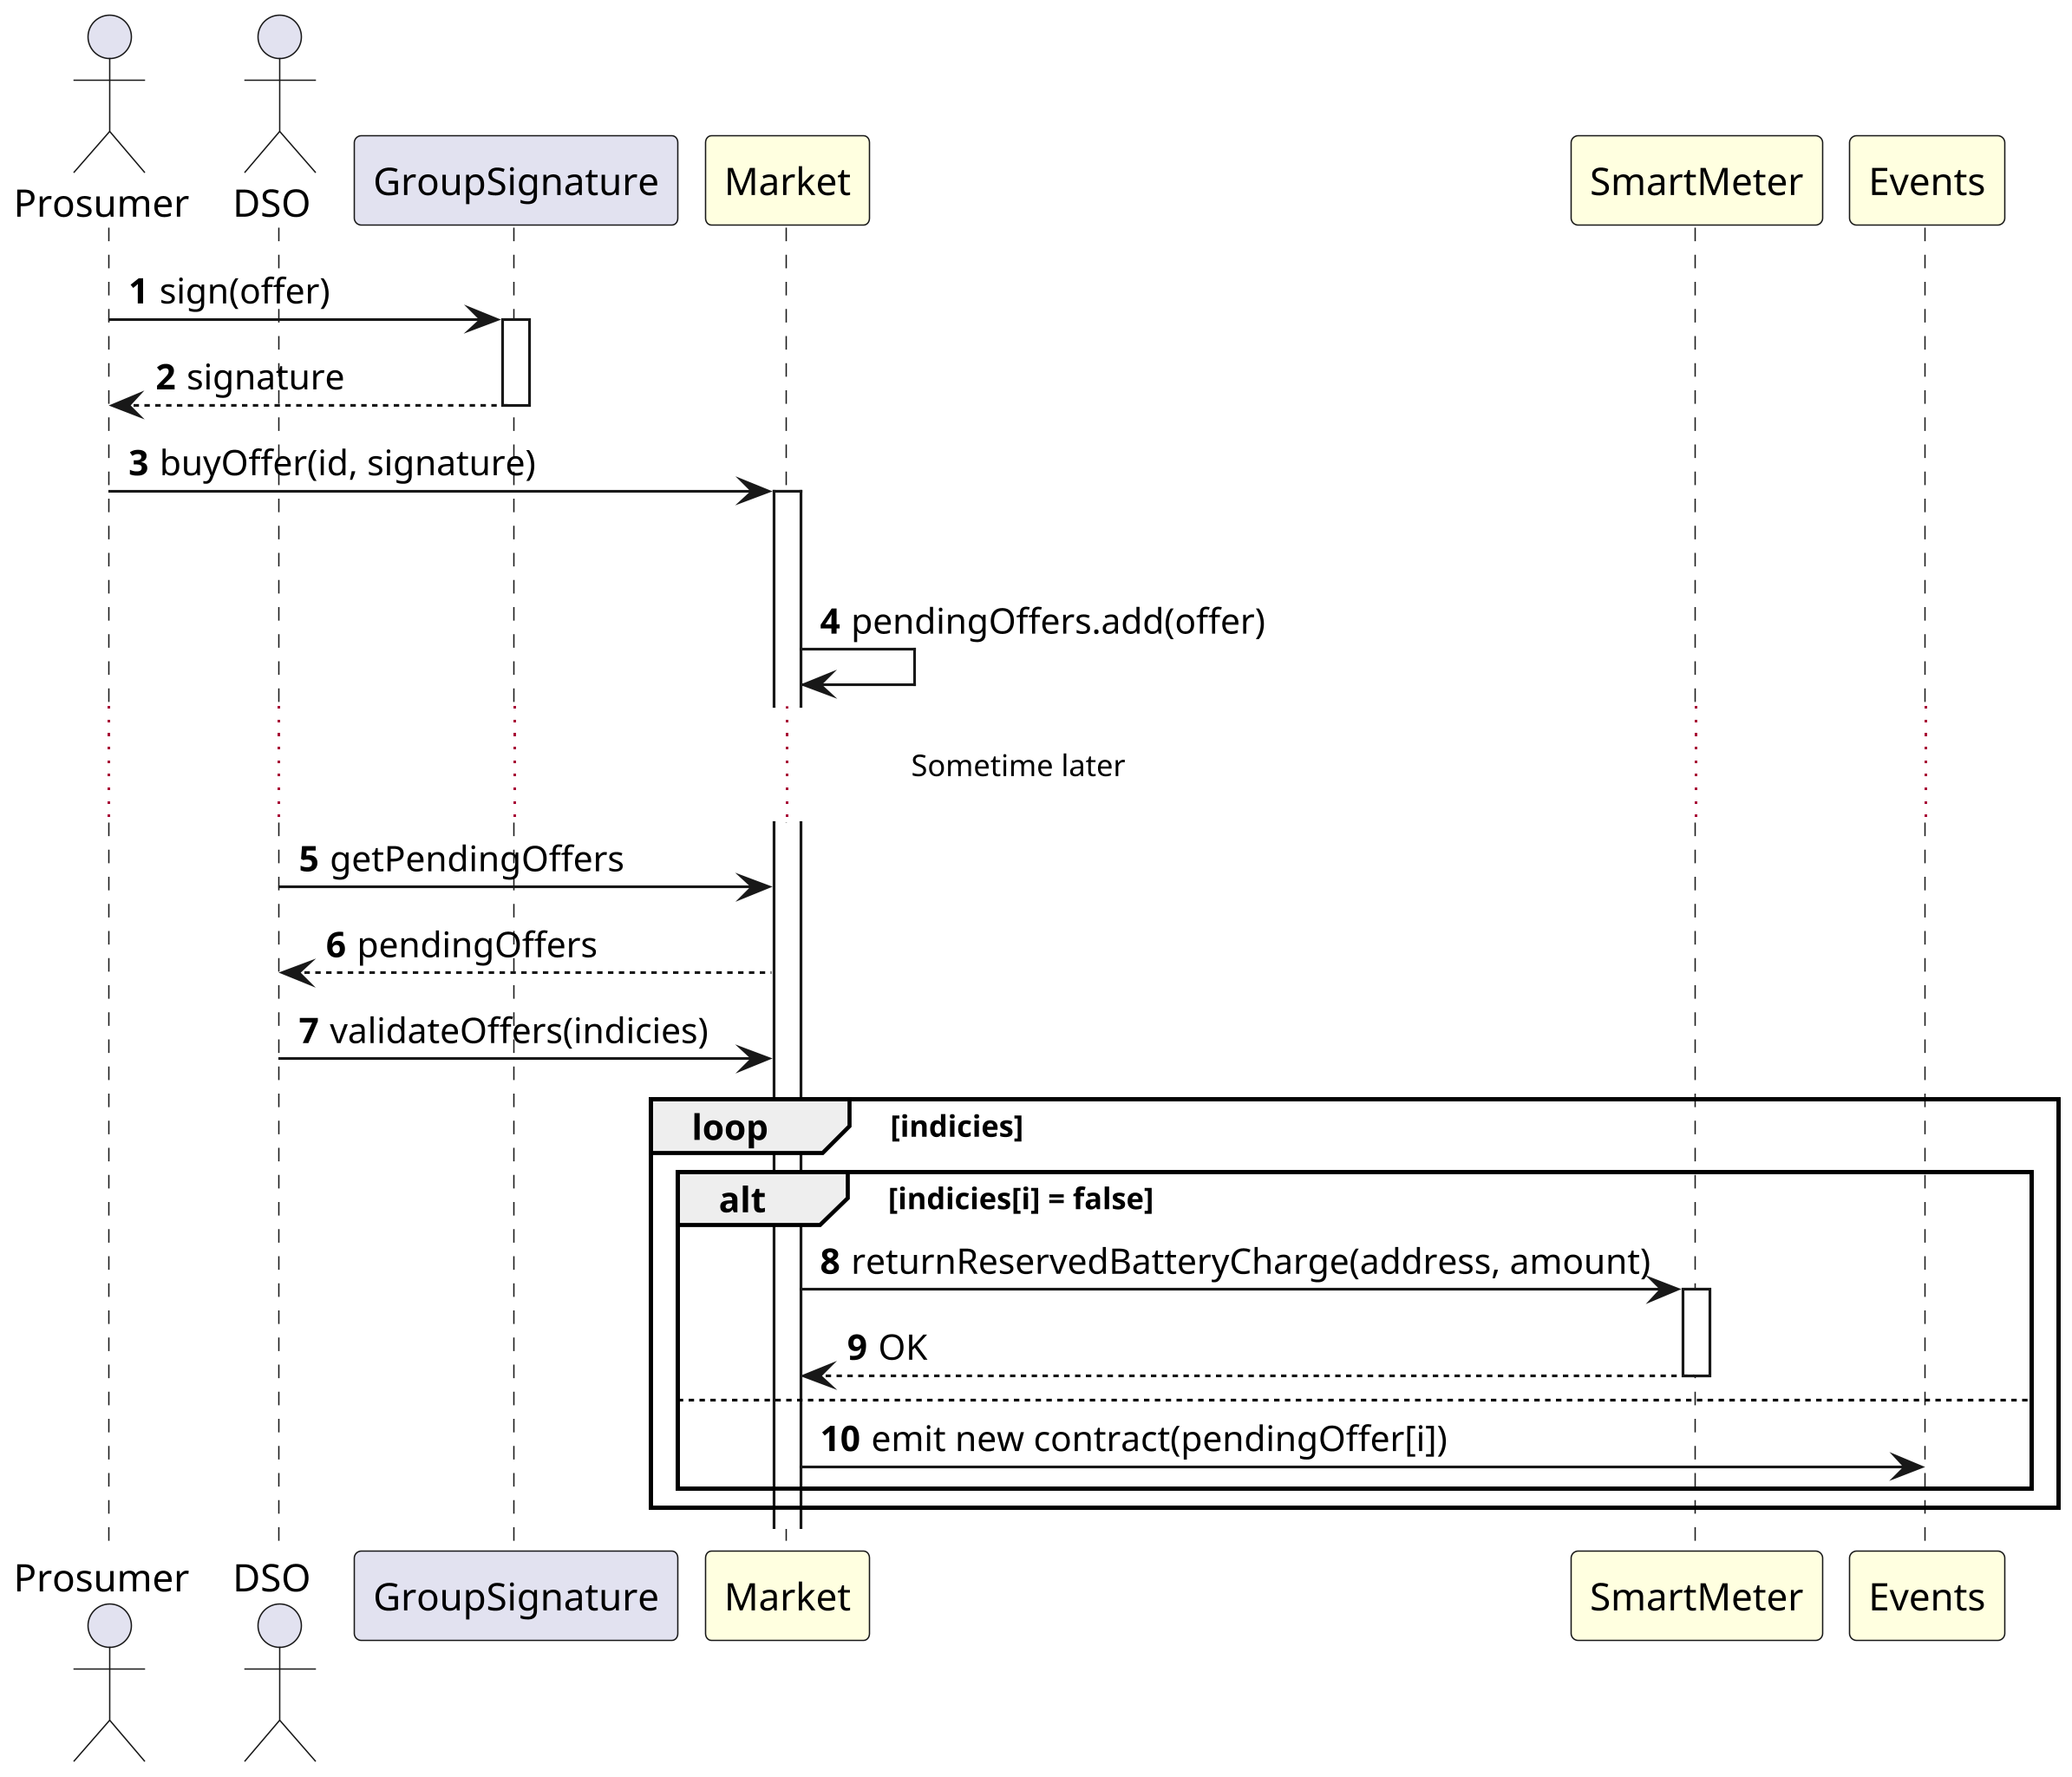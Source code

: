 @startuml BuyOffer
actor Prosumer
actor DSO
participant GroupSignature
participant Market #LightYellow
participant SmartMeter #LightYellow
participant Events #LightYellow 

skinparam dpi 300

autonumber

Prosumer -> GroupSignature ++: sign(offer)
GroupSignature --> Prosumer --: signature

Prosumer -> Market ++: buyOffer(id, signature)
alt offer.expirationTime > now() && owner != buyer
Market -> Market: pendingOffers.add(offer)
...Sometime later...
DSO -> Market: getPendingOffers
Market --> DSO: pendingOffers
DSO -> Market: validateOffers(indicies)
loop indicies
alt indicies[i] = false
Market -> SmartMeter ++: returnReservedBatteryCharge(address, amount)
SmartMeter --> Market --: OK
else
Market -> Events: emit new contract(pendingOffer[i])
end
end

@enduml